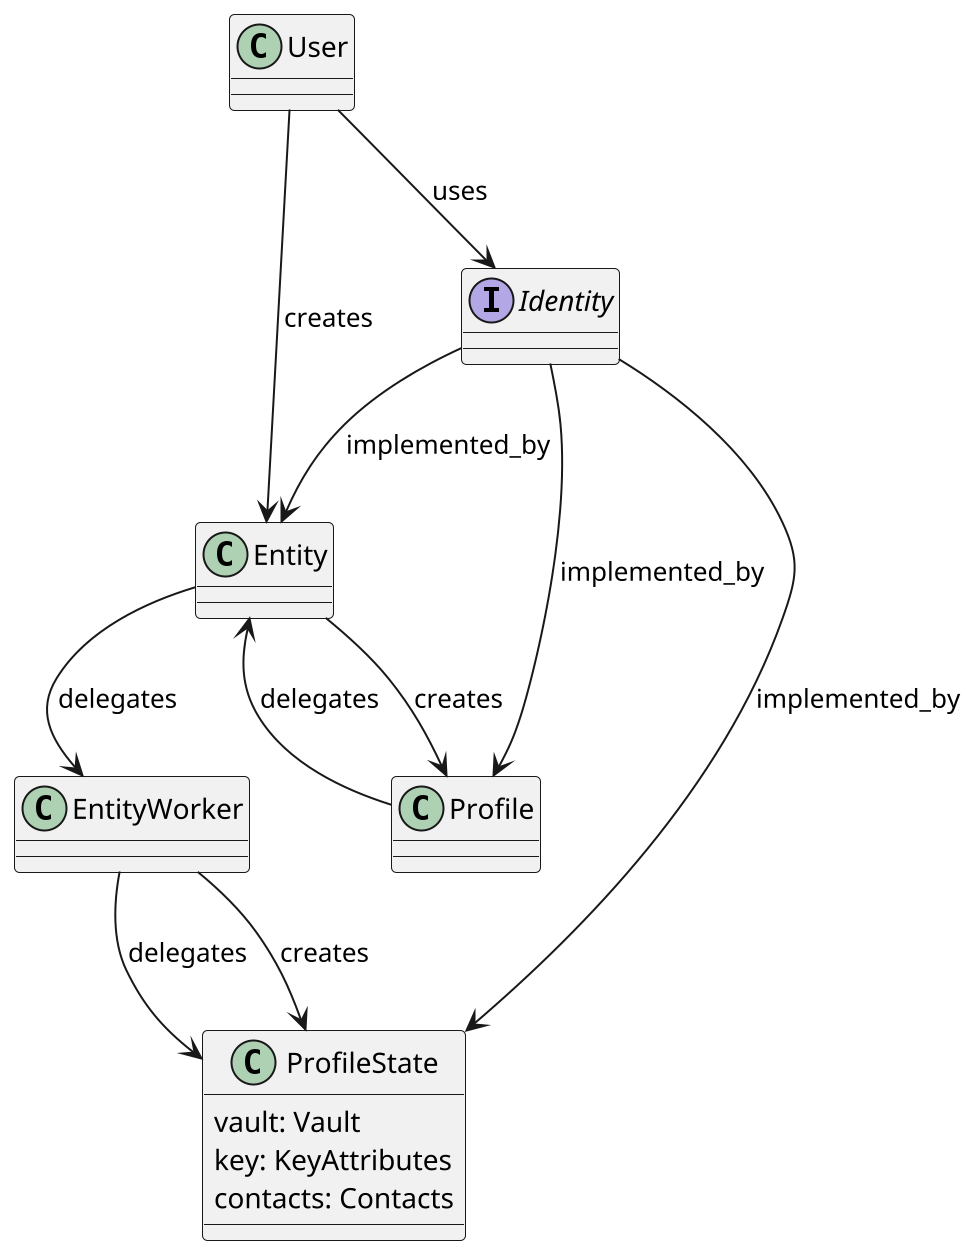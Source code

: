 @startuml ockam
scale 2.0

class ProfileState {
    vault: Vault
    key: KeyAttributes
    contacts: Contacts
}

class User
class Profile
class Entity
class EntityWorker
interface Identity

EntityWorker --> ProfileState : delegates
Entity --> EntityWorker : delegates
Profile --> Entity : delegates

Entity --> Profile : creates
EntityWorker --> ProfileState : creates

Identity --> Entity : implemented_by
Identity --> Profile : implemented_by
Identity --> ProfileState : implemented_by
User --> Identity : uses
User --> Entity : creates
@enduml
